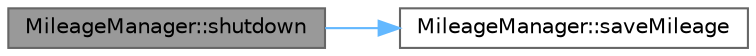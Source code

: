 digraph "MileageManager::shutdown"
{
 // LATEX_PDF_SIZE
  bgcolor="transparent";
  edge [fontname=Helvetica,fontsize=10,labelfontname=Helvetica,labelfontsize=10];
  node [fontname=Helvetica,fontsize=10,shape=box,height=0.2,width=0.4];
  rankdir="LR";
  Node1 [id="Node000001",label="MileageManager::shutdown",height=0.2,width=0.4,color="gray40", fillcolor="grey60", style="filled", fontcolor="black",tooltip="Shuts down the MileageManager object."];
  Node1 -> Node2 [id="edge1_Node000001_Node000002",color="steelblue1",style="solid",tooltip=" "];
  Node2 [id="Node000002",label="MileageManager::saveMileage",height=0.2,width=0.4,color="grey40", fillcolor="white", style="filled",URL="$classMileageManager.html#ad76e7b2285ef73cfb95854857cbfa18e",tooltip="Saves the mileage to the file."];
}
